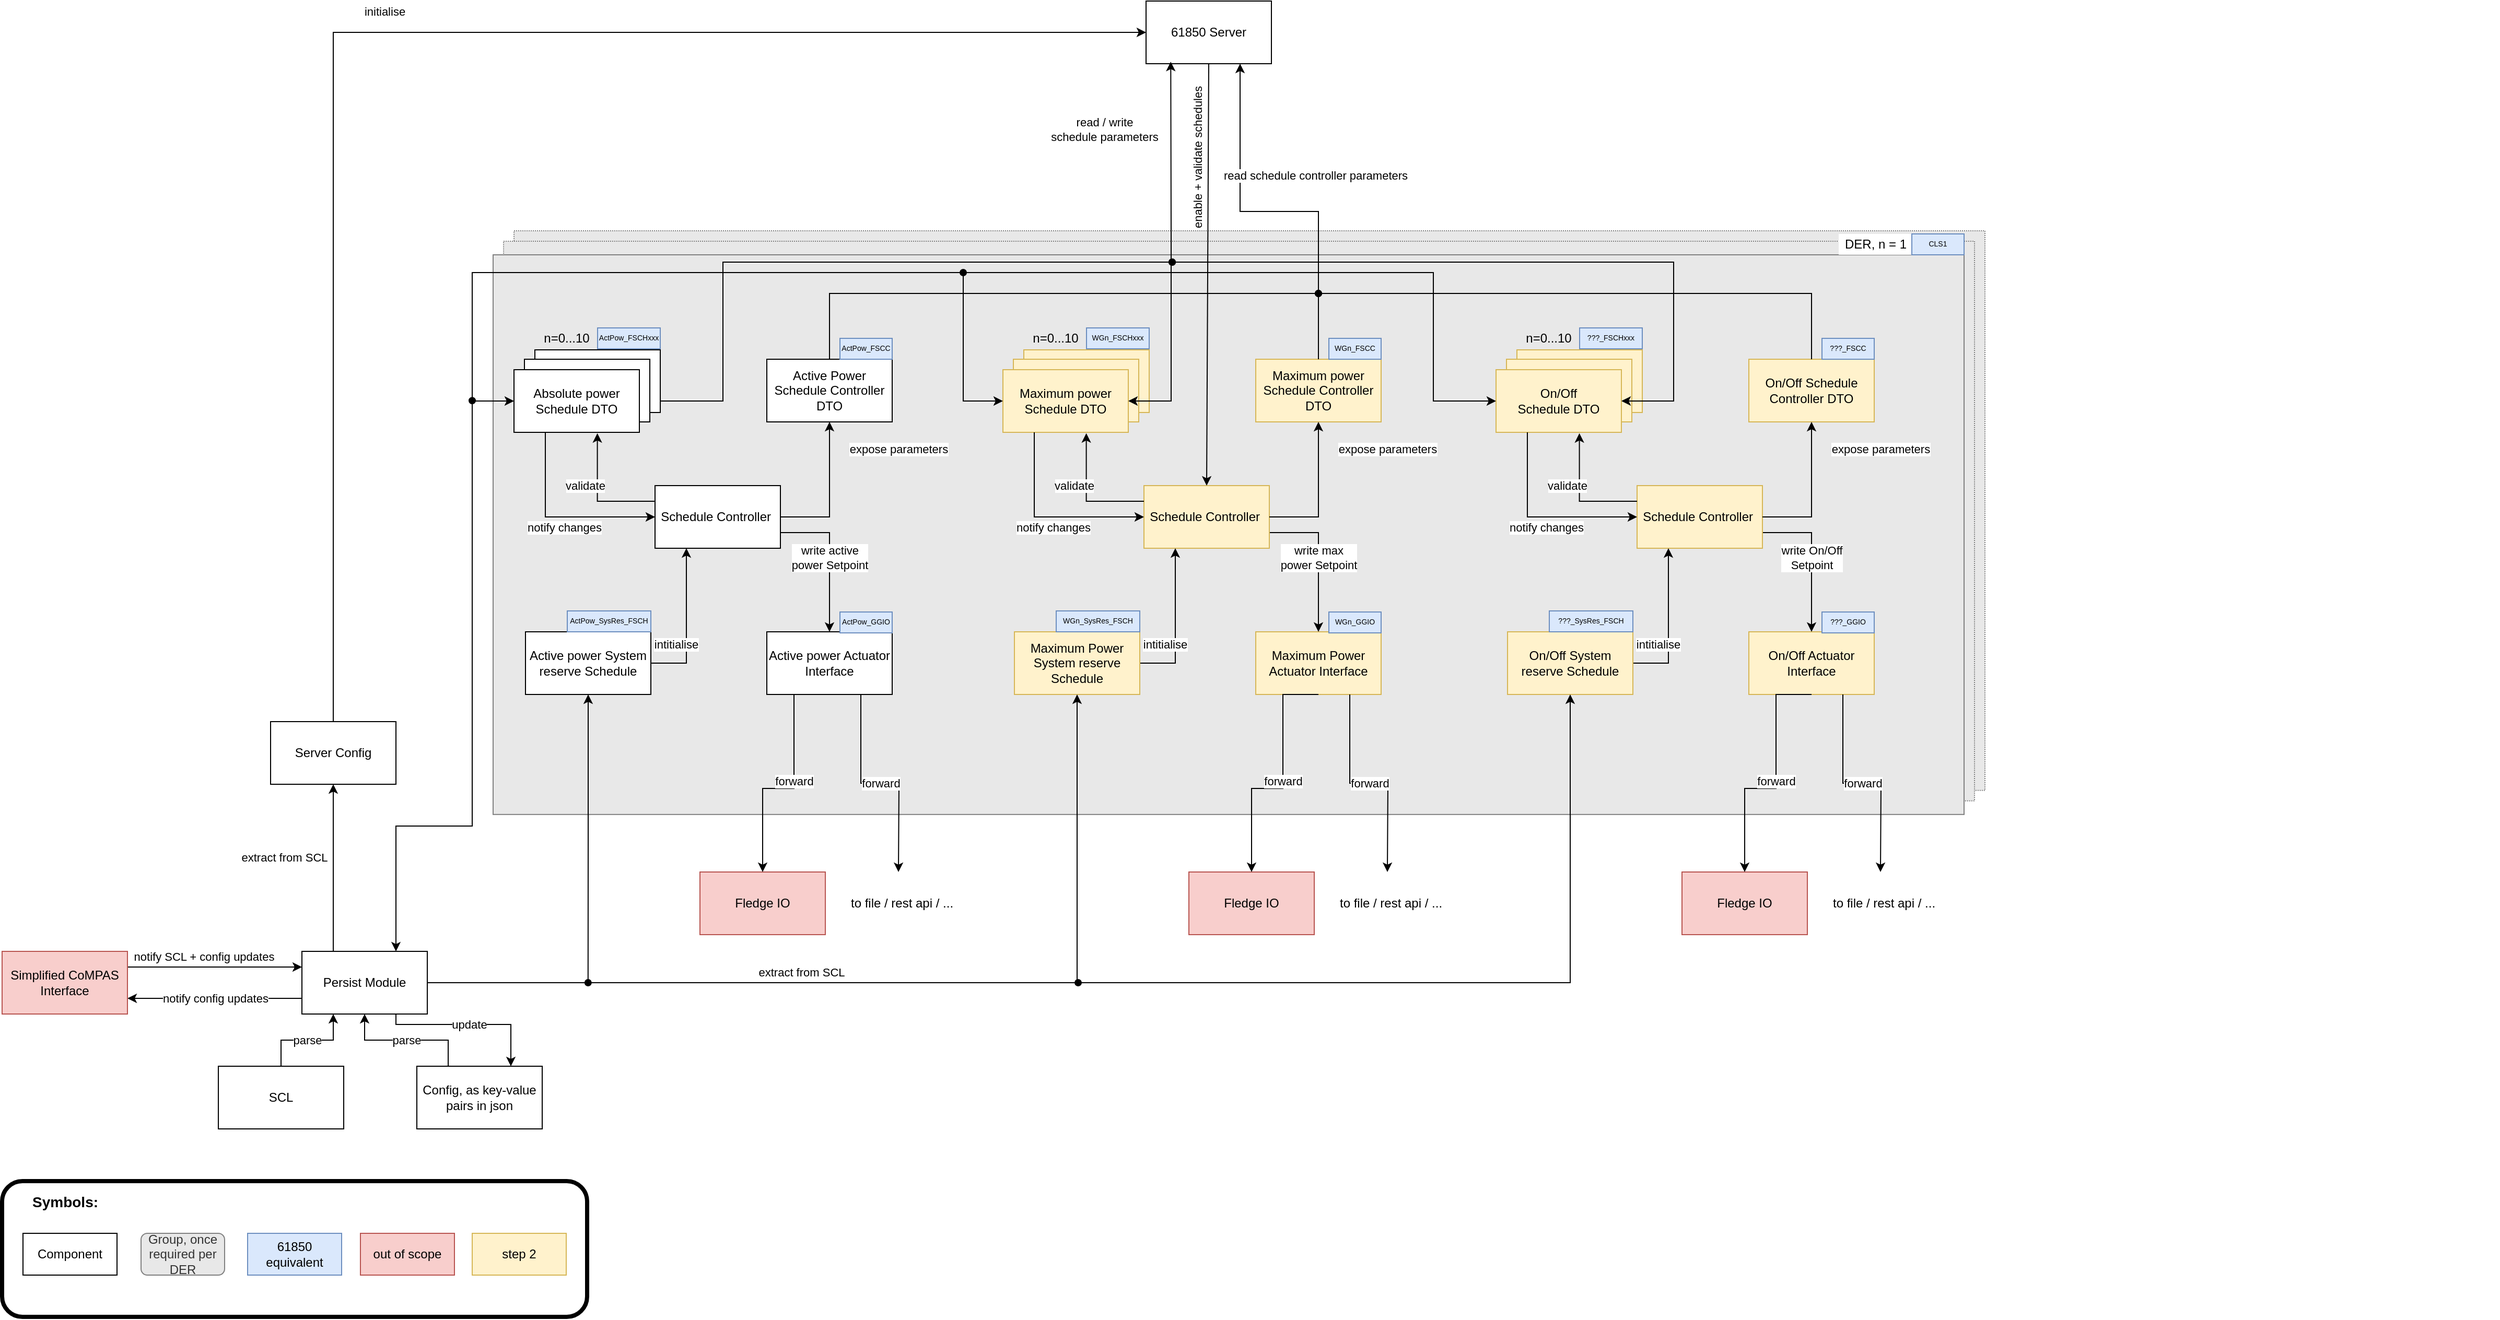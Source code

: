 <mxfile version="16.1.2" type="device"><diagram name="Page-1" id="5f0bae14-7c28-e335-631c-24af17079c00"><mxGraphModel dx="4260" dy="3128" grid="1" gridSize="10" guides="1" tooltips="1" connect="1" arrows="1" fold="1" page="1" pageScale="1" pageWidth="1100" pageHeight="850" background="none" math="0" shadow="0"><root><mxCell id="0"/><mxCell id="1" parent="0"/><mxCell id="LtgNEGs4udI9Ms86Gud2-4" value="" style="rounded=0;whiteSpace=wrap;html=1;fillColor=#E8E8E8;fontColor=#333333;strokeColor=#808080;glass=0;shadow=0;sketch=0;dashed=1;dashPattern=1 1;" vertex="1" parent="1"><mxGeometry x="30" y="120" width="1408" height="535.92" as="geometry"/></mxCell><mxCell id="b1wSyEFUPVE4bgTUCaJU-1" value="61850 Server" style="rounded=0;whiteSpace=wrap;html=1;" parent="1" vertex="1"><mxGeometry x="635" y="-100" width="120" height="60" as="geometry"/></mxCell><mxCell id="b1wSyEFUPVE4bgTUCaJU-31" value="parse" style="edgeStyle=orthogonalEdgeStyle;rounded=0;orthogonalLoop=1;jettySize=auto;html=1;exitX=0.5;exitY=0;exitDx=0;exitDy=0;entryX=0.25;entryY=1;entryDx=0;entryDy=0;" parent="1" source="b1wSyEFUPVE4bgTUCaJU-2" target="b1wSyEFUPVE4bgTUCaJU-12" edge="1"><mxGeometry relative="1" as="geometry"/></mxCell><mxCell id="b1wSyEFUPVE4bgTUCaJU-2" value="SCL" style="rounded=0;whiteSpace=wrap;html=1;" parent="1" vertex="1"><mxGeometry x="-253" y="920" width="120" height="60" as="geometry"/></mxCell><mxCell id="b1wSyEFUPVE4bgTUCaJU-33" value="parse" style="edgeStyle=orthogonalEdgeStyle;rounded=0;orthogonalLoop=1;jettySize=auto;html=1;exitX=0.25;exitY=0;exitDx=0;exitDy=0;entryX=0.5;entryY=1;entryDx=0;entryDy=0;" parent="1" source="b1wSyEFUPVE4bgTUCaJU-3" target="b1wSyEFUPVE4bgTUCaJU-12" edge="1"><mxGeometry relative="1" as="geometry"/></mxCell><mxCell id="b1wSyEFUPVE4bgTUCaJU-3" value="Config, as key-value pairs in json" style="rounded=0;whiteSpace=wrap;html=1;" parent="1" vertex="1"><mxGeometry x="-63" y="920" width="120" height="60" as="geometry"/></mxCell><mxCell id="b1wSyEFUPVE4bgTUCaJU-34" value="update" style="edgeStyle=orthogonalEdgeStyle;rounded=0;orthogonalLoop=1;jettySize=auto;html=1;exitX=0.75;exitY=1;exitDx=0;exitDy=0;entryX=0.75;entryY=0;entryDx=0;entryDy=0;" parent="1" source="b1wSyEFUPVE4bgTUCaJU-12" target="b1wSyEFUPVE4bgTUCaJU-3" edge="1"><mxGeometry relative="1" as="geometry"><Array as="points"><mxPoint x="-83" y="880"/><mxPoint x="27" y="880"/></Array></mxGeometry></mxCell><mxCell id="b1wSyEFUPVE4bgTUCaJU-37" value="extract from SCL" style="edgeStyle=orthogonalEdgeStyle;rounded=0;orthogonalLoop=1;jettySize=auto;html=1;exitX=0.25;exitY=0;exitDx=0;exitDy=0;entryX=0.5;entryY=1;entryDx=0;entryDy=0;" parent="1" source="b1wSyEFUPVE4bgTUCaJU-12" target="b1wSyEFUPVE4bgTUCaJU-26" edge="1"><mxGeometry x="0.125" y="47" relative="1" as="geometry"><Array as="points"><mxPoint x="-143" y="730"/><mxPoint x="-143" y="730"/></Array><mxPoint as="offset"/></mxGeometry></mxCell><mxCell id="b1wSyEFUPVE4bgTUCaJU-51" value="notify config updates" style="edgeStyle=orthogonalEdgeStyle;rounded=0;orthogonalLoop=1;jettySize=auto;html=1;exitX=0;exitY=0.75;exitDx=0;exitDy=0;entryX=1;entryY=0.75;entryDx=0;entryDy=0;" parent="1" source="b1wSyEFUPVE4bgTUCaJU-12" target="b1wSyEFUPVE4bgTUCaJU-47" edge="1"><mxGeometry relative="1" as="geometry"/></mxCell><mxCell id="b1wSyEFUPVE4bgTUCaJU-12" value="Persist Module" style="rounded=0;whiteSpace=wrap;html=1;" parent="1" vertex="1"><mxGeometry x="-173" y="810" width="120" height="60" as="geometry"/></mxCell><mxCell id="b1wSyEFUPVE4bgTUCaJU-27" value="initialise" style="edgeStyle=orthogonalEdgeStyle;rounded=0;orthogonalLoop=1;jettySize=auto;html=1;exitX=0.5;exitY=0;exitDx=0;exitDy=0;entryX=0;entryY=0.5;entryDx=0;entryDy=0;" parent="1" source="b1wSyEFUPVE4bgTUCaJU-26" target="b1wSyEFUPVE4bgTUCaJU-1" edge="1"><mxGeometry x="-0.014" y="20" relative="1" as="geometry"><mxPoint as="offset"/></mxGeometry></mxCell><mxCell id="b1wSyEFUPVE4bgTUCaJU-26" value="Server Config" style="rounded=0;whiteSpace=wrap;html=1;" parent="1" vertex="1"><mxGeometry x="-203" y="590" width="120" height="60" as="geometry"/></mxCell><mxCell id="b1wSyEFUPVE4bgTUCaJU-49" style="edgeStyle=orthogonalEdgeStyle;rounded=0;orthogonalLoop=1;jettySize=auto;html=1;exitX=1;exitY=0.25;exitDx=0;exitDy=0;entryX=0;entryY=0.25;entryDx=0;entryDy=0;" parent="1" source="b1wSyEFUPVE4bgTUCaJU-47" target="b1wSyEFUPVE4bgTUCaJU-12" edge="1"><mxGeometry relative="1" as="geometry"/></mxCell><mxCell id="b1wSyEFUPVE4bgTUCaJU-50" value="notify SCL + config updates" style="edgeLabel;html=1;align=center;verticalAlign=middle;resizable=0;points=[];" parent="b1wSyEFUPVE4bgTUCaJU-49" vertex="1" connectable="0"><mxGeometry x="-0.357" y="-4" relative="1" as="geometry"><mxPoint x="19" y="-14" as="offset"/></mxGeometry></mxCell><mxCell id="b1wSyEFUPVE4bgTUCaJU-47" value="Simplified CoMPAS Interface" style="rounded=0;whiteSpace=wrap;html=1;fillColor=#f8cecc;strokeColor=#b85450;" parent="1" vertex="1"><mxGeometry x="-460" y="810" width="120" height="60" as="geometry"/></mxCell><mxCell id="b1wSyEFUPVE4bgTUCaJU-73" value="" style="rounded=1;whiteSpace=wrap;html=1;shadow=0;glass=0;sketch=0;fontSize=7;fillColor=none;strokeWidth=4;" parent="1" vertex="1"><mxGeometry x="-460" y="1030" width="560" height="130" as="geometry"/></mxCell><mxCell id="b1wSyEFUPVE4bgTUCaJU-56" value="out of scope" style="rounded=0;whiteSpace=wrap;html=1;fillColor=#f8cecc;strokeColor=#b85450;" parent="1" vertex="1"><mxGeometry x="-117" y="1080" width="90" height="40" as="geometry"/></mxCell><mxCell id="b1wSyEFUPVE4bgTUCaJU-57" value="61850 equivalent" style="rounded=0;whiteSpace=wrap;html=1;fillColor=#dae8fc;strokeColor=#6c8ebf;" parent="1" vertex="1"><mxGeometry x="-225" y="1080" width="90" height="40" as="geometry"/></mxCell><mxCell id="b1wSyEFUPVE4bgTUCaJU-58" value="Symbols:" style="text;html=1;align=center;verticalAlign=middle;resizable=0;points=[];autosize=1;strokeColor=none;fillColor=none;fontStyle=1;fontSize=14;" parent="1" vertex="1"><mxGeometry x="-440" y="1040" width="80" height="20" as="geometry"/></mxCell><mxCell id="b1wSyEFUPVE4bgTUCaJU-59" value="Group, once required per DER" style="rounded=1;whiteSpace=wrap;html=1;fillColor=#E8E8E8;fontColor=#333333;strokeColor=#808080;glass=0;shadow=0;sketch=0;" parent="1" vertex="1"><mxGeometry x="-327" y="1080" width="80" height="40" as="geometry"/></mxCell><mxCell id="b1wSyEFUPVE4bgTUCaJU-63" value="Component" style="rounded=0;whiteSpace=wrap;html=1;" parent="1" vertex="1"><mxGeometry x="-440" y="1080" width="90" height="40" as="geometry"/></mxCell><mxCell id="BL94pfB7byyHKRL7FPDJ-16" value="step 2" style="rounded=0;whiteSpace=wrap;html=1;fillColor=#fff2cc;strokeColor=#d6b656;" parent="1" vertex="1"><mxGeometry x="-10" y="1080" width="90" height="40" as="geometry"/></mxCell><mxCell id="hjx7V7GjaPoPfqnVRWbY-180" value="" style="group" parent="1" vertex="1" connectable="0"><mxGeometry x="498" y="213" width="1432" height="581" as="geometry"/></mxCell><mxCell id="LtgNEGs4udI9Ms86Gud2-1" value="" style="rounded=0;whiteSpace=wrap;html=1;fillColor=#E8E8E8;fontColor=#333333;strokeColor=#808080;glass=0;shadow=0;sketch=0;dashed=1;dashPattern=1 1;" vertex="1" parent="hjx7V7GjaPoPfqnVRWbY-180"><mxGeometry x="-478" y="-83" width="1408" height="535.92" as="geometry"/></mxCell><mxCell id="b1wSyEFUPVE4bgTUCaJU-46" value="" style="rounded=0;whiteSpace=wrap;html=1;fillColor=#E8E8E8;fontColor=#333333;strokeColor=#808080;glass=0;shadow=0;sketch=0;" parent="hjx7V7GjaPoPfqnVRWbY-180" vertex="1"><mxGeometry x="-488" y="-70" width="1408" height="535.92" as="geometry"/></mxCell><mxCell id="b1wSyEFUPVE4bgTUCaJU-44" value="to file / rest api / ..." style="text;html=1;align=center;verticalAlign=middle;resizable=0;points=[];autosize=1;strokeColor=none;fillColor=none;" parent="hjx7V7GjaPoPfqnVRWbY-180" vertex="1"><mxGeometry x="316" y="541" width="110" height="20" as="geometry"/></mxCell><mxCell id="b1wSyEFUPVE4bgTUCaJU-64" value="Fledge IO" style="rounded=0;whiteSpace=wrap;html=1;fillColor=#f8cecc;strokeColor=#b85450;" parent="hjx7V7GjaPoPfqnVRWbY-180" vertex="1"><mxGeometry x="178" y="521" width="120" height="60" as="geometry"/></mxCell><mxCell id="b1wSyEFUPVE4bgTUCaJU-4" value="Maximum Power Actuator Interface" style="rounded=0;whiteSpace=wrap;html=1;verticalAlign=middle;fillColor=#fff2cc;strokeColor=#d6b656;" parent="hjx7V7GjaPoPfqnVRWbY-180" vertex="1"><mxGeometry x="242" y="291" width="120" height="60" as="geometry"/></mxCell><mxCell id="b1wSyEFUPVE4bgTUCaJU-43" value="forward" style="edgeStyle=orthogonalEdgeStyle;rounded=0;orthogonalLoop=1;jettySize=auto;html=1;exitX=0.5;exitY=1;exitDx=0;exitDy=0;entryX=0.5;entryY=0;entryDx=0;entryDy=0;" parent="hjx7V7GjaPoPfqnVRWbY-180" source="b1wSyEFUPVE4bgTUCaJU-4" target="b1wSyEFUPVE4bgTUCaJU-64" edge="1"><mxGeometry relative="1" as="geometry"><mxPoint x="198" y="591" as="targetPoint"/><Array as="points"><mxPoint x="268" y="351"/><mxPoint x="268" y="441"/><mxPoint x="238" y="441"/></Array></mxGeometry></mxCell><mxCell id="b1wSyEFUPVE4bgTUCaJU-9" value="Maximum power Schedule Controller DTO" style="rounded=0;whiteSpace=wrap;html=1;verticalAlign=middle;fillColor=#fff2cc;strokeColor=#d6b656;" parent="hjx7V7GjaPoPfqnVRWbY-180" vertex="1"><mxGeometry x="242" y="30" width="120" height="60" as="geometry"/></mxCell><mxCell id="b1wSyEFUPVE4bgTUCaJU-69" value="WGn_FSCC" style="rounded=0;whiteSpace=wrap;html=1;fillColor=#dae8fc;strokeColor=#6c8ebf;fontSize=7;verticalAlign=middle;" parent="hjx7V7GjaPoPfqnVRWbY-180" vertex="1"><mxGeometry x="312" y="10" width="50" height="20" as="geometry"/></mxCell><mxCell id="hjx7V7GjaPoPfqnVRWbY-268" value="write max &lt;br&gt;power Setpoint" style="edgeStyle=orthogonalEdgeStyle;rounded=0;orthogonalLoop=1;jettySize=auto;html=1;exitX=1;exitY=0.75;exitDx=0;exitDy=0;startArrow=none;startFill=0;endArrow=classic;endFill=1;strokeColor=default;" parent="hjx7V7GjaPoPfqnVRWbY-180" source="b1wSyEFUPVE4bgTUCaJU-10" target="b1wSyEFUPVE4bgTUCaJU-4" edge="1"><mxGeometry relative="1" as="geometry"/></mxCell><mxCell id="b1wSyEFUPVE4bgTUCaJU-10" value="Schedule Controller&amp;nbsp;" style="rounded=0;whiteSpace=wrap;html=1;verticalAlign=middle;fillColor=#fff2cc;strokeColor=#d6b656;" parent="hjx7V7GjaPoPfqnVRWbY-180" vertex="1"><mxGeometry x="135" y="151" width="120" height="60" as="geometry"/></mxCell><mxCell id="b1wSyEFUPVE4bgTUCaJU-41" value="expose parameters" style="edgeStyle=orthogonalEdgeStyle;rounded=0;orthogonalLoop=1;jettySize=auto;html=1;exitX=1;exitY=0.5;exitDx=0;exitDy=0;entryX=0.5;entryY=1;entryDx=0;entryDy=0;verticalAlign=middle;" parent="hjx7V7GjaPoPfqnVRWbY-180" source="b1wSyEFUPVE4bgTUCaJU-10" target="b1wSyEFUPVE4bgTUCaJU-9" edge="1"><mxGeometry x="0.624" y="-66" relative="1" as="geometry"><mxPoint as="offset"/></mxGeometry></mxCell><mxCell id="b1wSyEFUPVE4bgTUCaJU-35" value="intitialise" style="edgeStyle=orthogonalEdgeStyle;rounded=0;orthogonalLoop=1;jettySize=auto;html=1;exitX=1;exitY=0.5;exitDx=0;exitDy=0;entryX=0.25;entryY=1;entryDx=0;entryDy=0;verticalAlign=middle;" parent="hjx7V7GjaPoPfqnVRWbY-180" source="b1wSyEFUPVE4bgTUCaJU-17" target="b1wSyEFUPVE4bgTUCaJU-10" edge="1"><mxGeometry x="-0.28" y="10" relative="1" as="geometry"><mxPoint as="offset"/></mxGeometry></mxCell><mxCell id="b1wSyEFUPVE4bgTUCaJU-17" value="Maximum Power System reserve Schedule" style="rounded=0;whiteSpace=wrap;html=1;verticalAlign=middle;fillColor=#fff2cc;strokeColor=#d6b656;" parent="hjx7V7GjaPoPfqnVRWbY-180" vertex="1"><mxGeometry x="11" y="291" width="120" height="60" as="geometry"/></mxCell><mxCell id="b1wSyEFUPVE4bgTUCaJU-71" value="WGn_SysRes_FSCH" style="rounded=0;whiteSpace=wrap;html=1;fillColor=#dae8fc;strokeColor=#6c8ebf;fontSize=7;verticalAlign=middle;" parent="hjx7V7GjaPoPfqnVRWbY-180" vertex="1"><mxGeometry x="51" y="271" width="80" height="20" as="geometry"/></mxCell><mxCell id="BL94pfB7byyHKRL7FPDJ-3" value="" style="group;verticalAlign=middle;" parent="hjx7V7GjaPoPfqnVRWbY-180" vertex="1" connectable="0"><mxGeometry width="140" height="100" as="geometry"/></mxCell><mxCell id="b1wSyEFUPVE4bgTUCaJU-5" value="Schedule Model" style="rounded=0;whiteSpace=wrap;html=1;verticalAlign=middle;fillColor=#fff2cc;strokeColor=#d6b656;" parent="BL94pfB7byyHKRL7FPDJ-3" vertex="1"><mxGeometry x="20" y="21" width="120" height="60" as="geometry"/></mxCell><mxCell id="BL94pfB7byyHKRL7FPDJ-1" value="" style="group;verticalAlign=middle;" parent="BL94pfB7byyHKRL7FPDJ-3" vertex="1" connectable="0"><mxGeometry width="140" height="100" as="geometry"/></mxCell><mxCell id="b1wSyEFUPVE4bgTUCaJU-6" value="Schedule Model" style="rounded=0;whiteSpace=wrap;html=1;verticalAlign=middle;fillColor=#fff2cc;strokeColor=#d6b656;" parent="BL94pfB7byyHKRL7FPDJ-1" vertex="1"><mxGeometry x="10" y="30" width="120" height="60" as="geometry"/></mxCell><mxCell id="b1wSyEFUPVE4bgTUCaJU-7" value="Maximum power&lt;br&gt;Schedule DTO" style="rounded=0;whiteSpace=wrap;html=1;verticalAlign=middle;fillColor=#fff2cc;strokeColor=#d6b656;" parent="BL94pfB7byyHKRL7FPDJ-1" vertex="1"><mxGeometry y="40" width="120" height="60" as="geometry"/></mxCell><mxCell id="b1wSyEFUPVE4bgTUCaJU-45" value="n=0...10" style="text;html=1;align=center;verticalAlign=middle;resizable=0;points=[];autosize=1;strokeColor=none;fillColor=none;" parent="BL94pfB7byyHKRL7FPDJ-1" vertex="1"><mxGeometry x="20" width="60" height="20" as="geometry"/></mxCell><mxCell id="b1wSyEFUPVE4bgTUCaJU-67" value="WGn_FSCHxxx" style="rounded=0;whiteSpace=wrap;html=1;fillColor=#dae8fc;strokeColor=#6c8ebf;fontSize=7;verticalAlign=middle;" parent="BL94pfB7byyHKRL7FPDJ-1" vertex="1"><mxGeometry x="80" width="60" height="20" as="geometry"/></mxCell><mxCell id="b1wSyEFUPVE4bgTUCaJU-14" value="notify changes" style="edgeStyle=orthogonalEdgeStyle;rounded=0;orthogonalLoop=1;jettySize=auto;html=1;exitX=0.25;exitY=1;exitDx=0;exitDy=0;entryX=0;entryY=0.5;entryDx=0;entryDy=0;verticalAlign=middle;" parent="hjx7V7GjaPoPfqnVRWbY-180" source="b1wSyEFUPVE4bgTUCaJU-7" target="b1wSyEFUPVE4bgTUCaJU-10" edge="1"><mxGeometry x="0.062" y="-10" relative="1" as="geometry"><Array as="points"><mxPoint x="30" y="181"/></Array><mxPoint as="offset"/><mxPoint x="-64.48" y="110.28" as="sourcePoint"/></mxGeometry></mxCell><mxCell id="b1wSyEFUPVE4bgTUCaJU-21" style="edgeStyle=orthogonalEdgeStyle;rounded=0;orthogonalLoop=1;jettySize=auto;html=1;exitX=0;exitY=0.25;exitDx=0;exitDy=0;entryX=0.665;entryY=1.014;entryDx=0;entryDy=0;entryPerimeter=0;verticalAlign=middle;" parent="hjx7V7GjaPoPfqnVRWbY-180" source="b1wSyEFUPVE4bgTUCaJU-10" target="b1wSyEFUPVE4bgTUCaJU-7" edge="1"><mxGeometry relative="1" as="geometry"><mxPoint x="-17.12" y="110.76" as="targetPoint"/></mxGeometry></mxCell><mxCell id="b1wSyEFUPVE4bgTUCaJU-22" value="validate" style="edgeLabel;html=1;align=center;verticalAlign=middle;resizable=0;points=[];" parent="b1wSyEFUPVE4bgTUCaJU-21" vertex="1" connectable="0"><mxGeometry x="-0.495" y="1" relative="1" as="geometry"><mxPoint x="-37" y="-16" as="offset"/></mxGeometry></mxCell><mxCell id="hjx7V7GjaPoPfqnVRWbY-154" value="WGn_GGIO" style="rounded=0;whiteSpace=wrap;html=1;fillColor=#dae8fc;strokeColor=#6c8ebf;fontSize=7;verticalAlign=middle;" parent="hjx7V7GjaPoPfqnVRWbY-180" vertex="1"><mxGeometry x="312" y="272.04" width="50" height="20" as="geometry"/></mxCell><mxCell id="hjx7V7GjaPoPfqnVRWbY-155" value="forward" style="edgeStyle=orthogonalEdgeStyle;rounded=0;orthogonalLoop=1;jettySize=auto;html=1;exitX=0.75;exitY=1;exitDx=0;exitDy=0;" parent="hjx7V7GjaPoPfqnVRWbY-180" source="b1wSyEFUPVE4bgTUCaJU-4" edge="1"><mxGeometry relative="1" as="geometry"><mxPoint x="368" y="521" as="targetPoint"/><mxPoint x="312" y="361" as="sourcePoint"/></mxGeometry></mxCell><mxCell id="b1wSyEFUPVE4bgTUCaJU-62" value="DER, n = 1" style="text;html=1;align=center;verticalAlign=middle;resizable=0;points=[];autosize=1;fillColor=default;" parent="hjx7V7GjaPoPfqnVRWbY-180" vertex="1"><mxGeometry x="800" y="-90" width="70" height="20" as="geometry"/></mxCell><mxCell id="b1wSyEFUPVE4bgTUCaJU-68" value="CLS1" style="rounded=0;whiteSpace=wrap;html=1;fillColor=#dae8fc;strokeColor=#6c8ebf;fontSize=7;" parent="hjx7V7GjaPoPfqnVRWbY-180" vertex="1"><mxGeometry x="870" y="-90" width="50" height="20" as="geometry"/></mxCell><mxCell id="hjx7V7GjaPoPfqnVRWbY-230" value="" style="group" parent="1" vertex="1" connectable="0"><mxGeometry x="970" y="213" width="960" height="581" as="geometry"/></mxCell><mxCell id="hjx7V7GjaPoPfqnVRWbY-231" value="to file / rest api / ..." style="text;html=1;align=center;verticalAlign=middle;resizable=0;points=[];autosize=1;strokeColor=none;fillColor=none;" parent="hjx7V7GjaPoPfqnVRWbY-230" vertex="1"><mxGeometry x="316" y="541" width="110" height="20" as="geometry"/></mxCell><mxCell id="hjx7V7GjaPoPfqnVRWbY-232" value="Fledge IO" style="rounded=0;whiteSpace=wrap;html=1;fillColor=#f8cecc;strokeColor=#b85450;" parent="hjx7V7GjaPoPfqnVRWbY-230" vertex="1"><mxGeometry x="178" y="521" width="120" height="60" as="geometry"/></mxCell><mxCell id="hjx7V7GjaPoPfqnVRWbY-233" value="On/Off Actuator Interface" style="rounded=0;whiteSpace=wrap;html=1;verticalAlign=middle;fillColor=#fff2cc;strokeColor=#d6b656;" parent="hjx7V7GjaPoPfqnVRWbY-230" vertex="1"><mxGeometry x="242" y="291" width="120" height="60" as="geometry"/></mxCell><mxCell id="hjx7V7GjaPoPfqnVRWbY-234" value="forward" style="edgeStyle=orthogonalEdgeStyle;rounded=0;orthogonalLoop=1;jettySize=auto;html=1;exitX=0.5;exitY=1;exitDx=0;exitDy=0;entryX=0.5;entryY=0;entryDx=0;entryDy=0;" parent="hjx7V7GjaPoPfqnVRWbY-230" source="hjx7V7GjaPoPfqnVRWbY-233" target="hjx7V7GjaPoPfqnVRWbY-232" edge="1"><mxGeometry relative="1" as="geometry"><mxPoint x="198" y="591" as="targetPoint"/><Array as="points"><mxPoint x="268" y="351"/><mxPoint x="268" y="441"/><mxPoint x="238" y="441"/></Array></mxGeometry></mxCell><mxCell id="hjx7V7GjaPoPfqnVRWbY-235" value="On/Off Schedule Controller DTO" style="rounded=0;whiteSpace=wrap;html=1;verticalAlign=middle;fillColor=#fff2cc;strokeColor=#d6b656;" parent="hjx7V7GjaPoPfqnVRWbY-230" vertex="1"><mxGeometry x="242" y="30" width="120" height="60" as="geometry"/></mxCell><mxCell id="hjx7V7GjaPoPfqnVRWbY-236" value="???_FSCC" style="rounded=0;whiteSpace=wrap;html=1;fillColor=#dae8fc;strokeColor=#6c8ebf;fontSize=7;verticalAlign=middle;" parent="hjx7V7GjaPoPfqnVRWbY-230" vertex="1"><mxGeometry x="312" y="10" width="50" height="20" as="geometry"/></mxCell><mxCell id="hjx7V7GjaPoPfqnVRWbY-270" value="write On/Off&lt;br&gt;Setpoint" style="edgeStyle=orthogonalEdgeStyle;rounded=0;orthogonalLoop=1;jettySize=auto;html=1;exitX=1;exitY=0.75;exitDx=0;exitDy=0;startArrow=none;startFill=0;endArrow=classic;endFill=1;strokeColor=default;" parent="hjx7V7GjaPoPfqnVRWbY-230" source="hjx7V7GjaPoPfqnVRWbY-237" target="hjx7V7GjaPoPfqnVRWbY-233" edge="1"><mxGeometry relative="1" as="geometry"/></mxCell><mxCell id="hjx7V7GjaPoPfqnVRWbY-237" value="Schedule Controller&amp;nbsp;" style="rounded=0;whiteSpace=wrap;html=1;verticalAlign=middle;fillColor=#fff2cc;strokeColor=#d6b656;" parent="hjx7V7GjaPoPfqnVRWbY-230" vertex="1"><mxGeometry x="135" y="151" width="120" height="60" as="geometry"/></mxCell><mxCell id="hjx7V7GjaPoPfqnVRWbY-238" value="expose parameters" style="edgeStyle=orthogonalEdgeStyle;rounded=0;orthogonalLoop=1;jettySize=auto;html=1;exitX=1;exitY=0.5;exitDx=0;exitDy=0;entryX=0.5;entryY=1;entryDx=0;entryDy=0;verticalAlign=middle;" parent="hjx7V7GjaPoPfqnVRWbY-230" source="hjx7V7GjaPoPfqnVRWbY-237" target="hjx7V7GjaPoPfqnVRWbY-235" edge="1"><mxGeometry x="0.624" y="-66" relative="1" as="geometry"><mxPoint as="offset"/></mxGeometry></mxCell><mxCell id="hjx7V7GjaPoPfqnVRWbY-239" value="intitialise" style="edgeStyle=orthogonalEdgeStyle;rounded=0;orthogonalLoop=1;jettySize=auto;html=1;exitX=1;exitY=0.5;exitDx=0;exitDy=0;entryX=0.25;entryY=1;entryDx=0;entryDy=0;verticalAlign=middle;" parent="hjx7V7GjaPoPfqnVRWbY-230" source="hjx7V7GjaPoPfqnVRWbY-240" target="hjx7V7GjaPoPfqnVRWbY-237" edge="1"><mxGeometry x="-0.28" y="10" relative="1" as="geometry"><mxPoint as="offset"/></mxGeometry></mxCell><mxCell id="hjx7V7GjaPoPfqnVRWbY-240" value="On/Off System reserve Schedule" style="rounded=0;whiteSpace=wrap;html=1;verticalAlign=middle;fillColor=#fff2cc;strokeColor=#d6b656;" parent="hjx7V7GjaPoPfqnVRWbY-230" vertex="1"><mxGeometry x="11" y="291" width="120" height="60" as="geometry"/></mxCell><mxCell id="hjx7V7GjaPoPfqnVRWbY-241" value="???_SysRes_FSCH" style="rounded=0;whiteSpace=wrap;html=1;fillColor=#dae8fc;strokeColor=#6c8ebf;fontSize=7;verticalAlign=middle;" parent="hjx7V7GjaPoPfqnVRWbY-230" vertex="1"><mxGeometry x="51" y="271" width="80" height="20" as="geometry"/></mxCell><mxCell id="hjx7V7GjaPoPfqnVRWbY-242" value="" style="group;verticalAlign=middle;" parent="hjx7V7GjaPoPfqnVRWbY-230" vertex="1" connectable="0"><mxGeometry width="140" height="100" as="geometry"/></mxCell><mxCell id="hjx7V7GjaPoPfqnVRWbY-243" value="Schedule Model" style="rounded=0;whiteSpace=wrap;html=1;verticalAlign=middle;fillColor=#fff2cc;strokeColor=#d6b656;" parent="hjx7V7GjaPoPfqnVRWbY-242" vertex="1"><mxGeometry x="20" y="21" width="120" height="60" as="geometry"/></mxCell><mxCell id="hjx7V7GjaPoPfqnVRWbY-244" value="" style="group;verticalAlign=middle;" parent="hjx7V7GjaPoPfqnVRWbY-242" vertex="1" connectable="0"><mxGeometry width="140" height="100" as="geometry"/></mxCell><mxCell id="hjx7V7GjaPoPfqnVRWbY-245" value="Schedule Model" style="rounded=0;whiteSpace=wrap;html=1;verticalAlign=middle;fillColor=#fff2cc;strokeColor=#d6b656;" parent="hjx7V7GjaPoPfqnVRWbY-244" vertex="1"><mxGeometry x="10" y="30" width="120" height="60" as="geometry"/></mxCell><mxCell id="hjx7V7GjaPoPfqnVRWbY-246" value="On/Off&lt;br&gt;Schedule DTO" style="rounded=0;whiteSpace=wrap;html=1;verticalAlign=middle;fillColor=#fff2cc;strokeColor=#d6b656;" parent="hjx7V7GjaPoPfqnVRWbY-244" vertex="1"><mxGeometry y="40" width="120" height="60" as="geometry"/></mxCell><mxCell id="hjx7V7GjaPoPfqnVRWbY-247" value="n=0...10" style="text;html=1;align=center;verticalAlign=middle;resizable=0;points=[];autosize=1;strokeColor=none;fillColor=none;" parent="hjx7V7GjaPoPfqnVRWbY-244" vertex="1"><mxGeometry x="20" width="60" height="20" as="geometry"/></mxCell><mxCell id="hjx7V7GjaPoPfqnVRWbY-248" value="???_FSCHxxx" style="rounded=0;whiteSpace=wrap;html=1;fillColor=#dae8fc;strokeColor=#6c8ebf;fontSize=7;verticalAlign=middle;" parent="hjx7V7GjaPoPfqnVRWbY-244" vertex="1"><mxGeometry x="80" width="60" height="20" as="geometry"/></mxCell><mxCell id="hjx7V7GjaPoPfqnVRWbY-249" value="notify changes" style="edgeStyle=orthogonalEdgeStyle;rounded=0;orthogonalLoop=1;jettySize=auto;html=1;exitX=0.25;exitY=1;exitDx=0;exitDy=0;entryX=0;entryY=0.5;entryDx=0;entryDy=0;verticalAlign=middle;" parent="hjx7V7GjaPoPfqnVRWbY-230" source="hjx7V7GjaPoPfqnVRWbY-246" target="hjx7V7GjaPoPfqnVRWbY-237" edge="1"><mxGeometry x="0.062" y="-10" relative="1" as="geometry"><Array as="points"><mxPoint x="30" y="181"/></Array><mxPoint as="offset"/><mxPoint x="-64.48" y="110.28" as="sourcePoint"/></mxGeometry></mxCell><mxCell id="hjx7V7GjaPoPfqnVRWbY-250" style="edgeStyle=orthogonalEdgeStyle;rounded=0;orthogonalLoop=1;jettySize=auto;html=1;exitX=0;exitY=0.25;exitDx=0;exitDy=0;entryX=0.665;entryY=1.014;entryDx=0;entryDy=0;entryPerimeter=0;verticalAlign=middle;" parent="hjx7V7GjaPoPfqnVRWbY-230" source="hjx7V7GjaPoPfqnVRWbY-237" target="hjx7V7GjaPoPfqnVRWbY-246" edge="1"><mxGeometry relative="1" as="geometry"><mxPoint x="-17.12" y="110.76" as="targetPoint"/></mxGeometry></mxCell><mxCell id="hjx7V7GjaPoPfqnVRWbY-251" value="validate" style="edgeLabel;html=1;align=center;verticalAlign=middle;resizable=0;points=[];" parent="hjx7V7GjaPoPfqnVRWbY-250" vertex="1" connectable="0"><mxGeometry x="-0.495" y="1" relative="1" as="geometry"><mxPoint x="-37" y="-16" as="offset"/></mxGeometry></mxCell><mxCell id="hjx7V7GjaPoPfqnVRWbY-252" value="???_GGIO" style="rounded=0;whiteSpace=wrap;html=1;fillColor=#dae8fc;strokeColor=#6c8ebf;fontSize=7;verticalAlign=middle;" parent="hjx7V7GjaPoPfqnVRWbY-230" vertex="1"><mxGeometry x="312" y="272.04" width="50" height="20" as="geometry"/></mxCell><mxCell id="hjx7V7GjaPoPfqnVRWbY-253" value="forward" style="edgeStyle=orthogonalEdgeStyle;rounded=0;orthogonalLoop=1;jettySize=auto;html=1;exitX=0.75;exitY=1;exitDx=0;exitDy=0;" parent="hjx7V7GjaPoPfqnVRWbY-230" source="hjx7V7GjaPoPfqnVRWbY-233" edge="1"><mxGeometry relative="1" as="geometry"><mxPoint x="368" y="521" as="targetPoint"/><mxPoint x="312" y="361" as="sourcePoint"/></mxGeometry></mxCell><mxCell id="hjx7V7GjaPoPfqnVRWbY-1" value="read / write &lt;br&gt;schedule parameters" style="endArrow=classic;startArrow=classic;html=1;rounded=0;entryX=0.197;entryY=0.969;entryDx=0;entryDy=0;exitX=1;exitY=0.5;exitDx=0;exitDy=0;entryPerimeter=0;" parent="1" source="b1wSyEFUPVE4bgTUCaJU-7" target="b1wSyEFUPVE4bgTUCaJU-1" edge="1"><mxGeometry x="0.645" y="64" width="50" height="50" relative="1" as="geometry"><mxPoint x="511.8" y="203.52" as="sourcePoint"/><mxPoint x="628.64" y="-3.86" as="targetPoint"/><Array as="points"><mxPoint x="659" y="283"/><mxPoint x="659" y="124"/></Array><mxPoint as="offset"/></mxGeometry></mxCell><mxCell id="hjx7V7GjaPoPfqnVRWbY-259" style="edgeStyle=orthogonalEdgeStyle;rounded=0;orthogonalLoop=1;jettySize=auto;html=1;exitX=0;exitY=0.5;exitDx=0;exitDy=0;startArrow=classic;startFill=1;endArrow=oval;endFill=1;" parent="1" source="b1wSyEFUPVE4bgTUCaJU-7" edge="1"><mxGeometry relative="1" as="geometry"><mxPoint x="-10.0" y="282.647" as="targetPoint"/><Array as="points"><mxPoint x="460" y="283"/><mxPoint x="460" y="160"/><mxPoint x="-10" y="160"/></Array></mxGeometry></mxCell><mxCell id="hjx7V7GjaPoPfqnVRWbY-260" style="edgeStyle=orthogonalEdgeStyle;rounded=0;orthogonalLoop=1;jettySize=auto;html=1;exitX=0;exitY=0.5;exitDx=0;exitDy=0;strokeColor=default;endArrow=oval;endFill=1;startArrow=classic;startFill=1;" parent="1" source="hjx7V7GjaPoPfqnVRWbY-246" edge="1"><mxGeometry relative="1" as="geometry"><mxPoint x="460" y="160" as="targetPoint"/><Array as="points"><mxPoint x="910" y="283"/><mxPoint x="910" y="160"/></Array></mxGeometry></mxCell><mxCell id="hjx7V7GjaPoPfqnVRWbY-261" style="edgeStyle=orthogonalEdgeStyle;rounded=0;orthogonalLoop=1;jettySize=auto;html=1;exitX=1;exitY=0.5;exitDx=0;exitDy=0;startArrow=classic;startFill=1;endArrow=oval;endFill=1;strokeColor=default;" parent="1" source="hjx7V7GjaPoPfqnVRWbY-197" edge="1"><mxGeometry relative="1" as="geometry"><mxPoint x="660" y="150" as="targetPoint"/><Array as="points"><mxPoint x="230" y="283"/><mxPoint x="230" y="150"/></Array></mxGeometry></mxCell><mxCell id="hjx7V7GjaPoPfqnVRWbY-262" style="edgeStyle=orthogonalEdgeStyle;rounded=0;orthogonalLoop=1;jettySize=auto;html=1;exitX=1;exitY=0.5;exitDx=0;exitDy=0;startArrow=classic;startFill=1;endArrow=oval;endFill=1;strokeColor=default;" parent="1" source="hjx7V7GjaPoPfqnVRWbY-246" edge="1"><mxGeometry relative="1" as="geometry"><mxPoint x="660" y="150" as="targetPoint"/><Array as="points"><mxPoint x="1140" y="283"/><mxPoint x="1140" y="150"/></Array></mxGeometry></mxCell><mxCell id="hjx7V7GjaPoPfqnVRWbY-263" style="edgeStyle=orthogonalEdgeStyle;rounded=0;orthogonalLoop=1;jettySize=auto;html=1;exitX=0.5;exitY=0;exitDx=0;exitDy=0;startArrow=none;startFill=0;endArrow=oval;endFill=1;strokeColor=default;" parent="1" source="hjx7V7GjaPoPfqnVRWbY-235" edge="1"><mxGeometry relative="1" as="geometry"><mxPoint x="800" y="180" as="targetPoint"/><Array as="points"><mxPoint x="1272" y="180"/></Array></mxGeometry></mxCell><mxCell id="hjx7V7GjaPoPfqnVRWbY-264" style="edgeStyle=orthogonalEdgeStyle;rounded=0;orthogonalLoop=1;jettySize=auto;html=1;exitX=0.5;exitY=0;exitDx=0;exitDy=0;startArrow=none;startFill=0;endArrow=oval;endFill=1;strokeColor=default;" parent="1" source="hjx7V7GjaPoPfqnVRWbY-186" edge="1"><mxGeometry relative="1" as="geometry"><mxPoint x="800" y="180.0" as="targetPoint"/><Array as="points"><mxPoint x="332" y="180"/></Array></mxGeometry></mxCell><mxCell id="hjx7V7GjaPoPfqnVRWbY-265" style="edgeStyle=orthogonalEdgeStyle;rounded=0;orthogonalLoop=1;jettySize=auto;html=1;exitX=0.5;exitY=1;exitDx=0;exitDy=0;startArrow=classic;startFill=1;endArrow=oval;endFill=1;strokeColor=default;" parent="1" source="hjx7V7GjaPoPfqnVRWbY-191" edge="1"><mxGeometry relative="1" as="geometry"><mxPoint x="100.895" y="840" as="targetPoint"/></mxGeometry></mxCell><mxCell id="hjx7V7GjaPoPfqnVRWbY-266" style="edgeStyle=orthogonalEdgeStyle;rounded=0;orthogonalLoop=1;jettySize=auto;html=1;exitX=0.5;exitY=1;exitDx=0;exitDy=0;startArrow=classic;startFill=1;endArrow=oval;endFill=1;strokeColor=default;" parent="1" source="hjx7V7GjaPoPfqnVRWbY-240" edge="1"><mxGeometry relative="1" as="geometry"><mxPoint x="570.0" y="840" as="targetPoint"/><Array as="points"><mxPoint x="1041" y="840"/></Array></mxGeometry></mxCell><mxCell id="hjx7V7GjaPoPfqnVRWbY-181" value="" style="group" parent="1" vertex="1" connectable="0"><mxGeometry x="30" y="213" width="426" height="581" as="geometry"/></mxCell><mxCell id="hjx7V7GjaPoPfqnVRWbY-182" value="to file / rest api / ..." style="text;html=1;align=center;verticalAlign=middle;resizable=0;points=[];autosize=1;strokeColor=none;fillColor=none;" parent="hjx7V7GjaPoPfqnVRWbY-181" vertex="1"><mxGeometry x="316" y="541" width="110" height="20" as="geometry"/></mxCell><mxCell id="hjx7V7GjaPoPfqnVRWbY-183" value="Fledge IO" style="rounded=0;whiteSpace=wrap;html=1;fillColor=#f8cecc;strokeColor=#b85450;" parent="hjx7V7GjaPoPfqnVRWbY-181" vertex="1"><mxGeometry x="178" y="521" width="120" height="60" as="geometry"/></mxCell><mxCell id="hjx7V7GjaPoPfqnVRWbY-184" value="Active power Actuator Interface" style="rounded=0;whiteSpace=wrap;html=1;verticalAlign=middle;" parent="hjx7V7GjaPoPfqnVRWbY-181" vertex="1"><mxGeometry x="242" y="291" width="120" height="60" as="geometry"/></mxCell><mxCell id="hjx7V7GjaPoPfqnVRWbY-185" value="forward" style="edgeStyle=orthogonalEdgeStyle;rounded=0;orthogonalLoop=1;jettySize=auto;html=1;exitX=0.5;exitY=1;exitDx=0;exitDy=0;entryX=0.5;entryY=0;entryDx=0;entryDy=0;" parent="hjx7V7GjaPoPfqnVRWbY-181" source="hjx7V7GjaPoPfqnVRWbY-184" target="hjx7V7GjaPoPfqnVRWbY-183" edge="1"><mxGeometry relative="1" as="geometry"><mxPoint x="198" y="591" as="targetPoint"/><Array as="points"><mxPoint x="268" y="351"/><mxPoint x="268" y="441"/><mxPoint x="238" y="441"/></Array></mxGeometry></mxCell><mxCell id="hjx7V7GjaPoPfqnVRWbY-186" value="Active Power Schedule Controller DTO" style="rounded=0;whiteSpace=wrap;html=1;verticalAlign=middle;" parent="hjx7V7GjaPoPfqnVRWbY-181" vertex="1"><mxGeometry x="242" y="30" width="120" height="60" as="geometry"/></mxCell><mxCell id="hjx7V7GjaPoPfqnVRWbY-187" value="ActPow_FSCC" style="rounded=0;whiteSpace=wrap;html=1;fillColor=#dae8fc;strokeColor=#6c8ebf;fontSize=7;verticalAlign=middle;" parent="hjx7V7GjaPoPfqnVRWbY-181" vertex="1"><mxGeometry x="312" y="10" width="50" height="20" as="geometry"/></mxCell><mxCell id="hjx7V7GjaPoPfqnVRWbY-267" value="write active&lt;br&gt;power Setpoint" style="edgeStyle=orthogonalEdgeStyle;rounded=0;orthogonalLoop=1;jettySize=auto;html=1;exitX=1;exitY=0.75;exitDx=0;exitDy=0;startArrow=none;startFill=0;endArrow=classic;endFill=1;strokeColor=default;" parent="hjx7V7GjaPoPfqnVRWbY-181" source="hjx7V7GjaPoPfqnVRWbY-188" target="hjx7V7GjaPoPfqnVRWbY-184" edge="1"><mxGeometry relative="1" as="geometry"/></mxCell><mxCell id="hjx7V7GjaPoPfqnVRWbY-188" value="Schedule Controller&amp;nbsp;" style="rounded=0;whiteSpace=wrap;html=1;verticalAlign=middle;" parent="hjx7V7GjaPoPfqnVRWbY-181" vertex="1"><mxGeometry x="135" y="151" width="120" height="60" as="geometry"/></mxCell><mxCell id="hjx7V7GjaPoPfqnVRWbY-189" value="expose parameters" style="edgeStyle=orthogonalEdgeStyle;rounded=0;orthogonalLoop=1;jettySize=auto;html=1;exitX=1;exitY=0.5;exitDx=0;exitDy=0;entryX=0.5;entryY=1;entryDx=0;entryDy=0;verticalAlign=middle;" parent="hjx7V7GjaPoPfqnVRWbY-181" source="hjx7V7GjaPoPfqnVRWbY-188" target="hjx7V7GjaPoPfqnVRWbY-186" edge="1"><mxGeometry x="0.624" y="-66" relative="1" as="geometry"><mxPoint as="offset"/></mxGeometry></mxCell><mxCell id="hjx7V7GjaPoPfqnVRWbY-190" value="intitialise" style="edgeStyle=orthogonalEdgeStyle;rounded=0;orthogonalLoop=1;jettySize=auto;html=1;exitX=1;exitY=0.5;exitDx=0;exitDy=0;entryX=0.25;entryY=1;entryDx=0;entryDy=0;verticalAlign=middle;" parent="hjx7V7GjaPoPfqnVRWbY-181" source="hjx7V7GjaPoPfqnVRWbY-191" target="hjx7V7GjaPoPfqnVRWbY-188" edge="1"><mxGeometry x="-0.28" y="10" relative="1" as="geometry"><mxPoint as="offset"/></mxGeometry></mxCell><mxCell id="hjx7V7GjaPoPfqnVRWbY-191" value="Active power System reserve Schedule" style="rounded=0;whiteSpace=wrap;html=1;verticalAlign=middle;" parent="hjx7V7GjaPoPfqnVRWbY-181" vertex="1"><mxGeometry x="11" y="291" width="120" height="60" as="geometry"/></mxCell><mxCell id="hjx7V7GjaPoPfqnVRWbY-192" value="ActPow_SysRes_FSCH" style="rounded=0;whiteSpace=wrap;html=1;fillColor=#dae8fc;strokeColor=#6c8ebf;fontSize=7;verticalAlign=middle;" parent="hjx7V7GjaPoPfqnVRWbY-181" vertex="1"><mxGeometry x="51" y="271" width="80" height="20" as="geometry"/></mxCell><mxCell id="hjx7V7GjaPoPfqnVRWbY-193" value="" style="group;verticalAlign=middle;" parent="hjx7V7GjaPoPfqnVRWbY-181" vertex="1" connectable="0"><mxGeometry width="140" height="100" as="geometry"/></mxCell><mxCell id="hjx7V7GjaPoPfqnVRWbY-194" value="Schedule Model" style="rounded=0;whiteSpace=wrap;html=1;verticalAlign=middle;" parent="hjx7V7GjaPoPfqnVRWbY-193" vertex="1"><mxGeometry x="20" y="21" width="120" height="60" as="geometry"/></mxCell><mxCell id="hjx7V7GjaPoPfqnVRWbY-195" value="" style="group;verticalAlign=middle;" parent="hjx7V7GjaPoPfqnVRWbY-193" vertex="1" connectable="0"><mxGeometry width="140" height="100" as="geometry"/></mxCell><mxCell id="hjx7V7GjaPoPfqnVRWbY-196" value="Schedule Model" style="rounded=0;whiteSpace=wrap;html=1;verticalAlign=middle;" parent="hjx7V7GjaPoPfqnVRWbY-195" vertex="1"><mxGeometry x="10" y="30" width="120" height="60" as="geometry"/></mxCell><mxCell id="hjx7V7GjaPoPfqnVRWbY-197" value="Absolute power&lt;br&gt;Schedule DTO" style="rounded=0;whiteSpace=wrap;html=1;verticalAlign=middle;" parent="hjx7V7GjaPoPfqnVRWbY-195" vertex="1"><mxGeometry y="40" width="120" height="60" as="geometry"/></mxCell><mxCell id="hjx7V7GjaPoPfqnVRWbY-198" value="n=0...10" style="text;html=1;align=center;verticalAlign=middle;resizable=0;points=[];autosize=1;strokeColor=none;fillColor=none;" parent="hjx7V7GjaPoPfqnVRWbY-195" vertex="1"><mxGeometry x="20" width="60" height="20" as="geometry"/></mxCell><mxCell id="hjx7V7GjaPoPfqnVRWbY-199" value="ActPow_FSCHxxx" style="rounded=0;whiteSpace=wrap;html=1;fillColor=#dae8fc;strokeColor=#6c8ebf;fontSize=7;verticalAlign=middle;" parent="hjx7V7GjaPoPfqnVRWbY-195" vertex="1"><mxGeometry x="80" width="60" height="20" as="geometry"/></mxCell><mxCell id="hjx7V7GjaPoPfqnVRWbY-200" value="notify changes" style="edgeStyle=orthogonalEdgeStyle;rounded=0;orthogonalLoop=1;jettySize=auto;html=1;exitX=0.25;exitY=1;exitDx=0;exitDy=0;entryX=0;entryY=0.5;entryDx=0;entryDy=0;verticalAlign=middle;" parent="hjx7V7GjaPoPfqnVRWbY-181" source="hjx7V7GjaPoPfqnVRWbY-197" target="hjx7V7GjaPoPfqnVRWbY-188" edge="1"><mxGeometry x="0.062" y="-10" relative="1" as="geometry"><Array as="points"><mxPoint x="30" y="181"/></Array><mxPoint as="offset"/><mxPoint x="-64.48" y="110.28" as="sourcePoint"/></mxGeometry></mxCell><mxCell id="hjx7V7GjaPoPfqnVRWbY-201" style="edgeStyle=orthogonalEdgeStyle;rounded=0;orthogonalLoop=1;jettySize=auto;html=1;exitX=0;exitY=0.25;exitDx=0;exitDy=0;entryX=0.665;entryY=1.014;entryDx=0;entryDy=0;entryPerimeter=0;verticalAlign=middle;" parent="hjx7V7GjaPoPfqnVRWbY-181" source="hjx7V7GjaPoPfqnVRWbY-188" target="hjx7V7GjaPoPfqnVRWbY-197" edge="1"><mxGeometry relative="1" as="geometry"><mxPoint x="-17.12" y="110.76" as="targetPoint"/></mxGeometry></mxCell><mxCell id="hjx7V7GjaPoPfqnVRWbY-202" value="validate" style="edgeLabel;html=1;align=center;verticalAlign=middle;resizable=0;points=[];" parent="hjx7V7GjaPoPfqnVRWbY-201" vertex="1" connectable="0"><mxGeometry x="-0.495" y="1" relative="1" as="geometry"><mxPoint x="-37" y="-16" as="offset"/></mxGeometry></mxCell><mxCell id="hjx7V7GjaPoPfqnVRWbY-203" value="ActPow_GGIO" style="rounded=0;whiteSpace=wrap;html=1;fillColor=#dae8fc;strokeColor=#6c8ebf;fontSize=7;verticalAlign=middle;" parent="hjx7V7GjaPoPfqnVRWbY-181" vertex="1"><mxGeometry x="312" y="272.04" width="50" height="20" as="geometry"/></mxCell><mxCell id="hjx7V7GjaPoPfqnVRWbY-204" value="forward" style="edgeStyle=orthogonalEdgeStyle;rounded=0;orthogonalLoop=1;jettySize=auto;html=1;exitX=0.75;exitY=1;exitDx=0;exitDy=0;" parent="hjx7V7GjaPoPfqnVRWbY-181" source="hjx7V7GjaPoPfqnVRWbY-184" edge="1"><mxGeometry relative="1" as="geometry"><mxPoint x="368" y="521" as="targetPoint"/><mxPoint x="312" y="361" as="sourcePoint"/></mxGeometry></mxCell><mxCell id="b1wSyEFUPVE4bgTUCaJU-30" value="extract from SCL" style="edgeStyle=orthogonalEdgeStyle;rounded=0;orthogonalLoop=1;jettySize=auto;html=1;exitX=1;exitY=0.5;exitDx=0;exitDy=0;" parent="1" source="b1wSyEFUPVE4bgTUCaJU-12" target="b1wSyEFUPVE4bgTUCaJU-17" edge="1"><mxGeometry x="-0.203" y="10" relative="1" as="geometry"><mxPoint as="offset"/></mxGeometry></mxCell><mxCell id="b1wSyEFUPVE4bgTUCaJU-42" value="read schedule controller parameters" style="edgeStyle=orthogonalEdgeStyle;rounded=0;orthogonalLoop=1;jettySize=auto;html=1;exitX=0.5;exitY=0;exitDx=0;exitDy=0;entryX=0.75;entryY=1;entryDx=0;entryDy=0;" parent="1" source="b1wSyEFUPVE4bgTUCaJU-9" target="b1wSyEFUPVE4bgTUCaJU-1" edge="1"><mxGeometry x="-0.209" y="-23" relative="1" as="geometry"><mxPoint x="-3" y="-12" as="offset"/></mxGeometry></mxCell><mxCell id="b1wSyEFUPVE4bgTUCaJU-11" value="" style="endArrow=classic;html=1;rounded=0;exitX=0.5;exitY=1;exitDx=0;exitDy=0;entryX=0.5;entryY=0;entryDx=0;entryDy=0;" parent="1" source="b1wSyEFUPVE4bgTUCaJU-1" target="b1wSyEFUPVE4bgTUCaJU-10" edge="1"><mxGeometry width="50" height="50" relative="1" as="geometry"><mxPoint x="505" y="404" as="sourcePoint"/><mxPoint x="555" y="354" as="targetPoint"/></mxGeometry></mxCell><mxCell id="b1wSyEFUPVE4bgTUCaJU-13" value="enable + validate schedules" style="edgeLabel;html=1;align=center;verticalAlign=middle;resizable=0;points=[];rotation=-90;" parent="b1wSyEFUPVE4bgTUCaJU-11" vertex="1" connectable="0"><mxGeometry x="0.074" y="-1" relative="1" as="geometry"><mxPoint x="-9" y="-127" as="offset"/></mxGeometry></mxCell><mxCell id="hjx7V7GjaPoPfqnVRWbY-257" style="edgeStyle=orthogonalEdgeStyle;rounded=0;orthogonalLoop=1;jettySize=auto;html=1;exitX=0.75;exitY=0;exitDx=0;exitDy=0;entryX=0;entryY=0.5;entryDx=0;entryDy=0;startArrow=classic;startFill=1;" parent="1" source="b1wSyEFUPVE4bgTUCaJU-12" target="hjx7V7GjaPoPfqnVRWbY-197" edge="1"><mxGeometry relative="1" as="geometry"><Array as="points"><mxPoint x="-83" y="690"/><mxPoint x="-10" y="690"/><mxPoint x="-10" y="283"/></Array></mxGeometry></mxCell></root></mxGraphModel></diagram></mxfile>